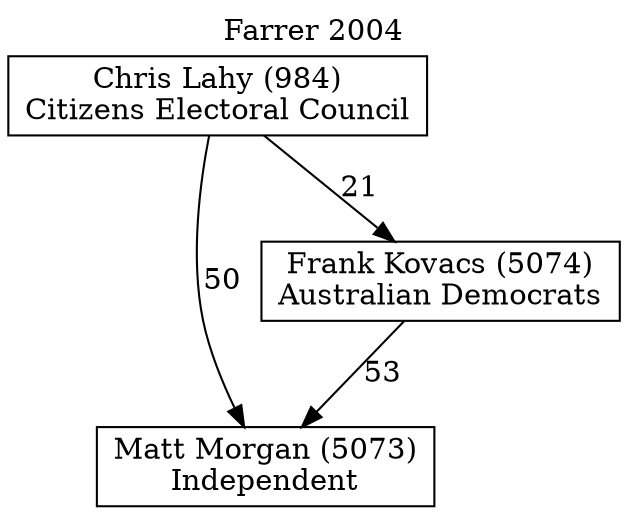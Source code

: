 // House preference flow
digraph "Matt Morgan (5073)_Farrer_2004" {
	graph [label="Farrer 2004" labelloc=t mclimit=10]
	node [shape=box]
	"Matt Morgan (5073)" [label="Matt Morgan (5073)
Independent"]
	"Frank Kovacs (5074)" [label="Frank Kovacs (5074)
Australian Democrats"]
	"Chris Lahy (984)" [label="Chris Lahy (984)
Citizens Electoral Council"]
	"Frank Kovacs (5074)" -> "Matt Morgan (5073)" [label=53]
	"Chris Lahy (984)" -> "Frank Kovacs (5074)" [label=21]
	"Chris Lahy (984)" -> "Matt Morgan (5073)" [label=50]
}
